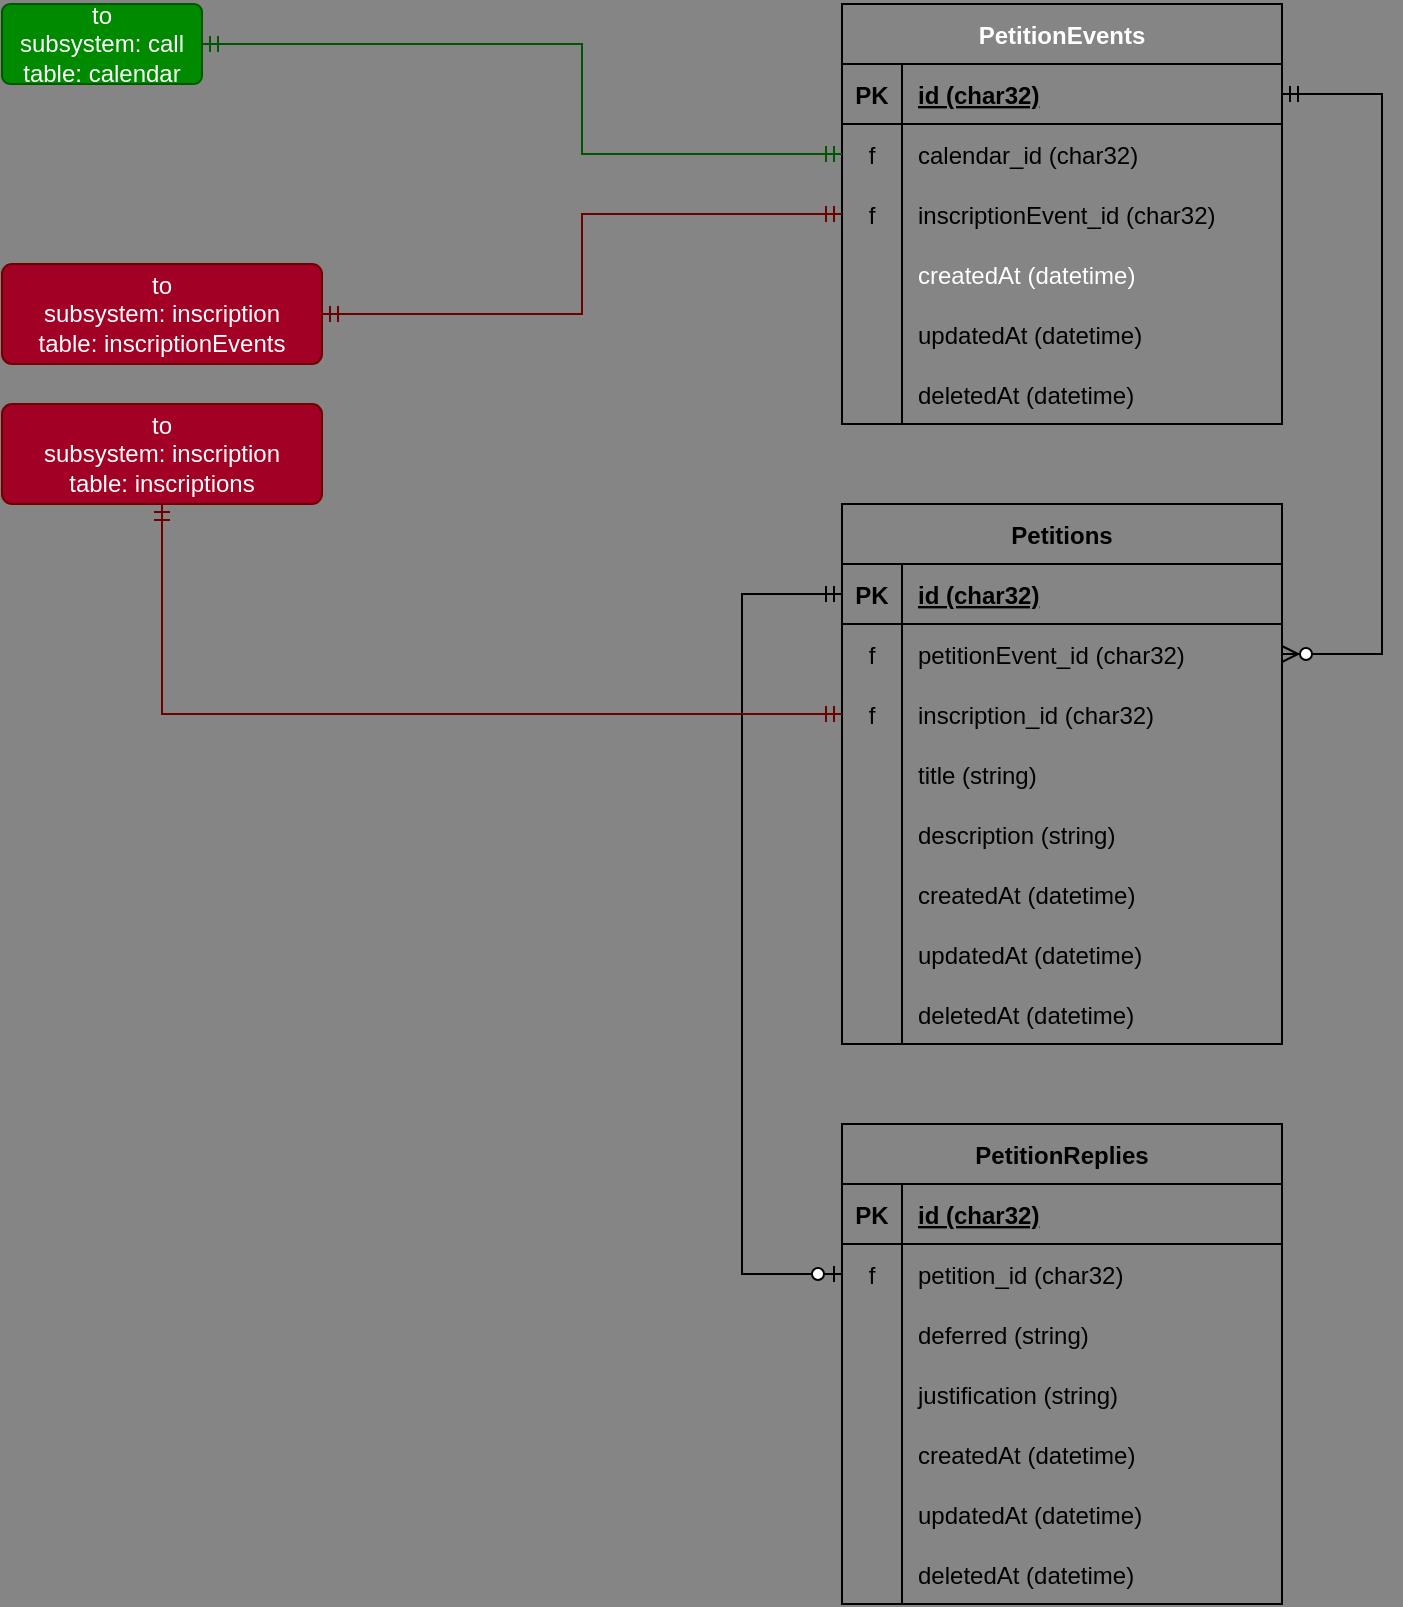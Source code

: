 <mxfile version="14.2.4" type="embed">
    <diagram id="L2zFwyqRx3bvxnhh8DpV" name="Page-1">
        <mxGraphModel dx="1352" dy="781" grid="1" gridSize="10" guides="1" tooltips="1" connect="1" arrows="1" fold="1" page="1" pageScale="1" pageWidth="827" pageHeight="1169" background="#858585" math="0" shadow="0">
            <root>
                <mxCell id="0"/>
                <mxCell id="1" parent="0"/>
                <mxCell id="N2YWU0T3yL40sIDLOQy2-25" value="PetitionEvents" style="shape=table;startSize=30;container=1;collapsible=1;childLayout=tableLayout;fixedRows=1;rowLines=0;fontStyle=1;align=center;resizeLast=1;fontColor=#ffffff;fillColor=none;rounded=0;sketch=0;noLabel=0;strokeColor=#000000;" parent="1" vertex="1">
                    <mxGeometry x="450" y="100" width="220" height="210" as="geometry"/>
                </mxCell>
                <mxCell id="N2YWU0T3yL40sIDLOQy2-26" value="" style="shape=partialRectangle;collapsible=0;dropTarget=0;pointerEvents=0;fillColor=none;top=0;left=0;bottom=1;right=0;points=[[0,0.5],[1,0.5]];portConstraint=eastwest;" parent="N2YWU0T3yL40sIDLOQy2-25" vertex="1">
                    <mxGeometry y="30" width="220" height="30" as="geometry"/>
                </mxCell>
                <mxCell id="N2YWU0T3yL40sIDLOQy2-27" value="PK" style="shape=partialRectangle;connectable=0;fillColor=none;top=0;left=0;bottom=0;right=0;fontStyle=1;overflow=hidden;" parent="N2YWU0T3yL40sIDLOQy2-26" vertex="1">
                    <mxGeometry width="30" height="30" as="geometry"/>
                </mxCell>
                <mxCell id="N2YWU0T3yL40sIDLOQy2-28" value="id (char32)" style="shape=partialRectangle;connectable=0;fillColor=none;top=0;left=0;bottom=0;right=0;align=left;spacingLeft=6;fontStyle=5;overflow=hidden;" parent="N2YWU0T3yL40sIDLOQy2-26" vertex="1">
                    <mxGeometry x="30" width="190" height="30" as="geometry"/>
                </mxCell>
                <mxCell id="N2YWU0T3yL40sIDLOQy2-29" value="" style="shape=partialRectangle;collapsible=0;dropTarget=0;pointerEvents=0;fillColor=none;top=0;left=0;bottom=0;right=0;points=[[0,0.5],[1,0.5]];portConstraint=eastwest;" parent="N2YWU0T3yL40sIDLOQy2-25" vertex="1">
                    <mxGeometry y="60" width="220" height="30" as="geometry"/>
                </mxCell>
                <mxCell id="N2YWU0T3yL40sIDLOQy2-30" value="f" style="shape=partialRectangle;connectable=0;fillColor=none;top=0;left=0;bottom=0;right=0;editable=1;overflow=hidden;" parent="N2YWU0T3yL40sIDLOQy2-29" vertex="1">
                    <mxGeometry width="30" height="30" as="geometry"/>
                </mxCell>
                <mxCell id="N2YWU0T3yL40sIDLOQy2-31" value="calendar_id (char32)" style="shape=partialRectangle;connectable=0;fillColor=none;top=0;left=0;bottom=0;right=0;align=left;spacingLeft=6;overflow=hidden;" parent="N2YWU0T3yL40sIDLOQy2-29" vertex="1">
                    <mxGeometry x="30" width="190" height="30" as="geometry"/>
                </mxCell>
                <mxCell id="N2YWU0T3yL40sIDLOQy2-32" value="" style="shape=partialRectangle;collapsible=0;dropTarget=0;pointerEvents=0;fillColor=none;top=0;left=0;bottom=0;right=0;points=[[0,0.5],[1,0.5]];portConstraint=eastwest;" parent="N2YWU0T3yL40sIDLOQy2-25" vertex="1">
                    <mxGeometry y="90" width="220" height="30" as="geometry"/>
                </mxCell>
                <mxCell id="N2YWU0T3yL40sIDLOQy2-33" value="f" style="shape=partialRectangle;connectable=0;fillColor=none;top=0;left=0;bottom=0;right=0;editable=1;overflow=hidden;" parent="N2YWU0T3yL40sIDLOQy2-32" vertex="1">
                    <mxGeometry width="30" height="30" as="geometry"/>
                </mxCell>
                <mxCell id="N2YWU0T3yL40sIDLOQy2-34" value="inscriptionEvent_id (char32)" style="shape=partialRectangle;connectable=0;fillColor=none;top=0;left=0;bottom=0;right=0;align=left;spacingLeft=6;overflow=hidden;" parent="N2YWU0T3yL40sIDLOQy2-32" vertex="1">
                    <mxGeometry x="30" width="190" height="30" as="geometry"/>
                </mxCell>
                <mxCell id="vElu4ASvFblQ5TX130j5-1" style="shape=partialRectangle;collapsible=0;dropTarget=0;pointerEvents=0;fillColor=none;top=0;left=0;bottom=0;right=0;points=[[0,0.5],[1,0.5]];portConstraint=eastwest;" parent="N2YWU0T3yL40sIDLOQy2-25" vertex="1">
                    <mxGeometry y="120" width="220" height="30" as="geometry"/>
                </mxCell>
                <mxCell id="vElu4ASvFblQ5TX130j5-2" style="shape=partialRectangle;connectable=0;fillColor=none;top=0;left=0;bottom=0;right=0;editable=1;overflow=hidden;" parent="vElu4ASvFblQ5TX130j5-1" vertex="1">
                    <mxGeometry width="30" height="30" as="geometry"/>
                </mxCell>
                <mxCell id="vElu4ASvFblQ5TX130j5-3" value="createdAt (datetime)" style="shape=partialRectangle;connectable=0;top=0;left=0;bottom=0;right=0;align=left;spacingLeft=6;overflow=hidden;strokeColor=#3700CC;fontColor=#ffffff;fillColor=none;" parent="vElu4ASvFblQ5TX130j5-1" vertex="1">
                    <mxGeometry x="30" width="190" height="30" as="geometry"/>
                </mxCell>
                <mxCell id="vElu4ASvFblQ5TX130j5-4" style="shape=partialRectangle;collapsible=0;dropTarget=0;pointerEvents=0;fillColor=none;top=0;left=0;bottom=0;right=0;points=[[0,0.5],[1,0.5]];portConstraint=eastwest;" parent="N2YWU0T3yL40sIDLOQy2-25" vertex="1">
                    <mxGeometry y="150" width="220" height="30" as="geometry"/>
                </mxCell>
                <mxCell id="vElu4ASvFblQ5TX130j5-5" style="shape=partialRectangle;connectable=0;fillColor=none;top=0;left=0;bottom=0;right=0;editable=1;overflow=hidden;" parent="vElu4ASvFblQ5TX130j5-4" vertex="1">
                    <mxGeometry width="30" height="30" as="geometry"/>
                </mxCell>
                <mxCell id="vElu4ASvFblQ5TX130j5-6" value="updatedAt (datetime)" style="shape=partialRectangle;connectable=0;fillColor=none;top=0;left=0;bottom=0;right=0;align=left;spacingLeft=6;overflow=hidden;" parent="vElu4ASvFblQ5TX130j5-4" vertex="1">
                    <mxGeometry x="30" width="190" height="30" as="geometry"/>
                </mxCell>
                <mxCell id="vElu4ASvFblQ5TX130j5-7" style="shape=partialRectangle;collapsible=0;dropTarget=0;pointerEvents=0;fillColor=none;top=0;left=0;bottom=0;right=0;points=[[0,0.5],[1,0.5]];portConstraint=eastwest;" parent="N2YWU0T3yL40sIDLOQy2-25" vertex="1">
                    <mxGeometry y="180" width="220" height="30" as="geometry"/>
                </mxCell>
                <mxCell id="vElu4ASvFblQ5TX130j5-8" style="shape=partialRectangle;connectable=0;fillColor=none;top=0;left=0;bottom=0;right=0;editable=1;overflow=hidden;" parent="vElu4ASvFblQ5TX130j5-7" vertex="1">
                    <mxGeometry width="30" height="30" as="geometry"/>
                </mxCell>
                <mxCell id="vElu4ASvFblQ5TX130j5-9" value="deletedAt (datetime)" style="shape=partialRectangle;connectable=0;fillColor=none;top=0;left=0;bottom=0;right=0;align=left;spacingLeft=6;overflow=hidden;" parent="vElu4ASvFblQ5TX130j5-7" vertex="1">
                    <mxGeometry x="30" width="190" height="30" as="geometry"/>
                </mxCell>
                <mxCell id="N2YWU0T3yL40sIDLOQy2-45" value="Petitions" style="shape=table;startSize=30;container=1;collapsible=1;childLayout=tableLayout;fixedRows=1;rowLines=0;fontStyle=1;align=center;resizeLast=1;fillColor=none;strokeColor=#000000;fontColor=#000000;" parent="1" vertex="1">
                    <mxGeometry x="450" y="350" width="220" height="270" as="geometry"/>
                </mxCell>
                <mxCell id="N2YWU0T3yL40sIDLOQy2-46" value="" style="shape=partialRectangle;collapsible=0;dropTarget=0;pointerEvents=0;fillColor=none;top=0;left=0;bottom=1;right=0;points=[[0,0.5],[1,0.5]];portConstraint=eastwest;" parent="N2YWU0T3yL40sIDLOQy2-45" vertex="1">
                    <mxGeometry y="30" width="220" height="30" as="geometry"/>
                </mxCell>
                <mxCell id="N2YWU0T3yL40sIDLOQy2-47" value="PK" style="shape=partialRectangle;connectable=0;fillColor=none;top=0;left=0;bottom=0;right=0;fontStyle=1;overflow=hidden;" parent="N2YWU0T3yL40sIDLOQy2-46" vertex="1">
                    <mxGeometry width="30" height="30" as="geometry"/>
                </mxCell>
                <mxCell id="N2YWU0T3yL40sIDLOQy2-48" value="id (char32)" style="shape=partialRectangle;connectable=0;top=0;left=0;bottom=0;right=0;align=left;spacingLeft=6;fontStyle=5;overflow=hidden;fillColor=none;" parent="N2YWU0T3yL40sIDLOQy2-46" vertex="1">
                    <mxGeometry x="30" width="190" height="30" as="geometry"/>
                </mxCell>
                <mxCell id="N2YWU0T3yL40sIDLOQy2-79" style="shape=partialRectangle;collapsible=0;dropTarget=0;pointerEvents=0;fillColor=none;top=0;left=0;bottom=0;right=0;points=[[0,0.5],[1,0.5]];portConstraint=eastwest;" parent="N2YWU0T3yL40sIDLOQy2-45" vertex="1">
                    <mxGeometry y="60" width="220" height="30" as="geometry"/>
                </mxCell>
                <mxCell id="N2YWU0T3yL40sIDLOQy2-80" value="f" style="shape=partialRectangle;connectable=0;fillColor=none;top=0;left=0;bottom=0;right=0;editable=1;overflow=hidden;" parent="N2YWU0T3yL40sIDLOQy2-79" vertex="1">
                    <mxGeometry width="30" height="30" as="geometry"/>
                </mxCell>
                <mxCell id="N2YWU0T3yL40sIDLOQy2-81" value="petitionEvent_id (char32)" style="shape=partialRectangle;connectable=0;top=0;left=0;bottom=0;right=0;align=left;spacingLeft=6;overflow=hidden;fillColor=none;" parent="N2YWU0T3yL40sIDLOQy2-79" vertex="1">
                    <mxGeometry x="30" width="190" height="30" as="geometry"/>
                </mxCell>
                <mxCell id="N2YWU0T3yL40sIDLOQy2-49" value="" style="shape=partialRectangle;collapsible=0;dropTarget=0;pointerEvents=0;fillColor=none;top=0;left=0;bottom=0;right=0;points=[[0,0.5],[1,0.5]];portConstraint=eastwest;" parent="N2YWU0T3yL40sIDLOQy2-45" vertex="1">
                    <mxGeometry y="90" width="220" height="30" as="geometry"/>
                </mxCell>
                <mxCell id="N2YWU0T3yL40sIDLOQy2-50" value="f" style="shape=partialRectangle;connectable=0;fillColor=none;top=0;left=0;bottom=0;right=0;editable=1;overflow=hidden;" parent="N2YWU0T3yL40sIDLOQy2-49" vertex="1">
                    <mxGeometry width="30" height="30" as="geometry"/>
                </mxCell>
                <mxCell id="N2YWU0T3yL40sIDLOQy2-51" value="inscription_id (char32)" style="shape=partialRectangle;connectable=0;fillColor=none;top=0;left=0;bottom=0;right=0;align=left;spacingLeft=6;overflow=hidden;" parent="N2YWU0T3yL40sIDLOQy2-49" vertex="1">
                    <mxGeometry x="30" width="190" height="30" as="geometry"/>
                </mxCell>
                <mxCell id="N2YWU0T3yL40sIDLOQy2-55" style="shape=partialRectangle;collapsible=0;dropTarget=0;pointerEvents=0;fillColor=none;top=0;left=0;bottom=0;right=0;points=[[0,0.5],[1,0.5]];portConstraint=eastwest;" parent="N2YWU0T3yL40sIDLOQy2-45" vertex="1">
                    <mxGeometry y="120" width="220" height="30" as="geometry"/>
                </mxCell>
                <mxCell id="N2YWU0T3yL40sIDLOQy2-56" style="shape=partialRectangle;connectable=0;fillColor=none;top=0;left=0;bottom=0;right=0;editable=1;overflow=hidden;" parent="N2YWU0T3yL40sIDLOQy2-55" vertex="1">
                    <mxGeometry width="30" height="30" as="geometry"/>
                </mxCell>
                <mxCell id="N2YWU0T3yL40sIDLOQy2-57" value="title (string)" style="shape=partialRectangle;connectable=0;fillColor=none;top=0;left=0;bottom=0;right=0;align=left;spacingLeft=6;overflow=hidden;" parent="N2YWU0T3yL40sIDLOQy2-55" vertex="1">
                    <mxGeometry x="30" width="190" height="30" as="geometry"/>
                </mxCell>
                <mxCell id="N2YWU0T3yL40sIDLOQy2-58" style="shape=partialRectangle;collapsible=0;dropTarget=0;pointerEvents=0;fillColor=none;top=0;left=0;bottom=0;right=0;points=[[0,0.5],[1,0.5]];portConstraint=eastwest;" parent="N2YWU0T3yL40sIDLOQy2-45" vertex="1">
                    <mxGeometry y="150" width="220" height="30" as="geometry"/>
                </mxCell>
                <mxCell id="N2YWU0T3yL40sIDLOQy2-59" style="shape=partialRectangle;connectable=0;fillColor=none;top=0;left=0;bottom=0;right=0;editable=1;overflow=hidden;" parent="N2YWU0T3yL40sIDLOQy2-58" vertex="1">
                    <mxGeometry width="30" height="30" as="geometry"/>
                </mxCell>
                <mxCell id="N2YWU0T3yL40sIDLOQy2-60" value="description (string)" style="shape=partialRectangle;connectable=0;fillColor=none;top=0;left=0;bottom=0;right=0;align=left;spacingLeft=6;overflow=hidden;" parent="N2YWU0T3yL40sIDLOQy2-58" vertex="1">
                    <mxGeometry x="30" width="190" height="30" as="geometry"/>
                </mxCell>
                <mxCell id="N2YWU0T3yL40sIDLOQy2-67" style="shape=partialRectangle;collapsible=0;dropTarget=0;pointerEvents=0;fillColor=none;top=0;left=0;bottom=0;right=0;points=[[0,0.5],[1,0.5]];portConstraint=eastwest;" parent="N2YWU0T3yL40sIDLOQy2-45" vertex="1">
                    <mxGeometry y="180" width="220" height="30" as="geometry"/>
                </mxCell>
                <mxCell id="N2YWU0T3yL40sIDLOQy2-68" style="shape=partialRectangle;connectable=0;fillColor=none;top=0;left=0;bottom=0;right=0;editable=1;overflow=hidden;" parent="N2YWU0T3yL40sIDLOQy2-67" vertex="1">
                    <mxGeometry width="30" height="30" as="geometry"/>
                </mxCell>
                <mxCell id="N2YWU0T3yL40sIDLOQy2-69" value="createdAt (datetime)" style="shape=partialRectangle;connectable=0;fillColor=none;top=0;left=0;bottom=0;right=0;align=left;spacingLeft=6;overflow=hidden;" parent="N2YWU0T3yL40sIDLOQy2-67" vertex="1">
                    <mxGeometry x="30" width="190" height="30" as="geometry"/>
                </mxCell>
                <mxCell id="N2YWU0T3yL40sIDLOQy2-70" style="shape=partialRectangle;collapsible=0;dropTarget=0;pointerEvents=0;fillColor=none;top=0;left=0;bottom=0;right=0;points=[[0,0.5],[1,0.5]];portConstraint=eastwest;" parent="N2YWU0T3yL40sIDLOQy2-45" vertex="1">
                    <mxGeometry y="210" width="220" height="30" as="geometry"/>
                </mxCell>
                <mxCell id="N2YWU0T3yL40sIDLOQy2-71" style="shape=partialRectangle;connectable=0;fillColor=none;top=0;left=0;bottom=0;right=0;editable=1;overflow=hidden;" parent="N2YWU0T3yL40sIDLOQy2-70" vertex="1">
                    <mxGeometry width="30" height="30" as="geometry"/>
                </mxCell>
                <mxCell id="N2YWU0T3yL40sIDLOQy2-72" value="updatedAt (datetime)" style="shape=partialRectangle;connectable=0;fillColor=none;top=0;left=0;bottom=0;right=0;align=left;spacingLeft=6;overflow=hidden;" parent="N2YWU0T3yL40sIDLOQy2-70" vertex="1">
                    <mxGeometry x="30" width="190" height="30" as="geometry"/>
                </mxCell>
                <mxCell id="N2YWU0T3yL40sIDLOQy2-73" style="shape=partialRectangle;collapsible=0;dropTarget=0;pointerEvents=0;fillColor=none;top=0;left=0;bottom=0;right=0;points=[[0,0.5],[1,0.5]];portConstraint=eastwest;" parent="N2YWU0T3yL40sIDLOQy2-45" vertex="1">
                    <mxGeometry y="240" width="220" height="30" as="geometry"/>
                </mxCell>
                <mxCell id="N2YWU0T3yL40sIDLOQy2-74" style="shape=partialRectangle;connectable=0;fillColor=none;top=0;left=0;bottom=0;right=0;editable=1;overflow=hidden;" parent="N2YWU0T3yL40sIDLOQy2-73" vertex="1">
                    <mxGeometry width="30" height="30" as="geometry"/>
                </mxCell>
                <mxCell id="N2YWU0T3yL40sIDLOQy2-75" value="deletedAt (datetime)" style="shape=partialRectangle;connectable=0;fillColor=none;top=0;left=0;bottom=0;right=0;align=left;spacingLeft=6;overflow=hidden;" parent="N2YWU0T3yL40sIDLOQy2-73" vertex="1">
                    <mxGeometry x="30" width="190" height="30" as="geometry"/>
                </mxCell>
                <mxCell id="N2YWU0T3yL40sIDLOQy2-91" style="edgeStyle=orthogonalEdgeStyle;rounded=0;orthogonalLoop=1;jettySize=auto;html=1;startArrow=ERzeroToMany;startFill=1;endArrow=ERmandOne;endFill=0;entryX=1;entryY=0.5;entryDx=0;entryDy=0;exitX=1;exitY=0.5;exitDx=0;exitDy=0;strokeColor=#000000;" parent="1" source="N2YWU0T3yL40sIDLOQy2-79" target="N2YWU0T3yL40sIDLOQy2-26" edge="1">
                    <mxGeometry relative="1" as="geometry">
                        <Array as="points">
                            <mxPoint x="720" y="425"/>
                            <mxPoint x="720" y="145"/>
                        </Array>
                    </mxGeometry>
                </mxCell>
                <mxCell id="N2YWU0T3yL40sIDLOQy2-97" value="to&lt;br&gt;subsystem: call&lt;br&gt;table: calendar" style="rounded=1;arcSize=10;whiteSpace=wrap;html=1;align=center;strokeColor=#005700;fillColor=#008a00;fontColor=#ffffff;" parent="1" vertex="1">
                    <mxGeometry x="30" y="100" width="100" height="40" as="geometry"/>
                </mxCell>
                <mxCell id="N2YWU0T3yL40sIDLOQy2-98" style="edgeStyle=orthogonalEdgeStyle;rounded=0;orthogonalLoop=1;jettySize=auto;html=1;entryX=1;entryY=0.5;entryDx=0;entryDy=0;startArrow=ERmandOne;startFill=0;endArrow=ERmandOne;endFill=0;fillColor=#008a00;strokeColor=#005700;" parent="1" source="N2YWU0T3yL40sIDLOQy2-29" target="N2YWU0T3yL40sIDLOQy2-97" edge="1">
                    <mxGeometry relative="1" as="geometry">
                        <Array as="points">
                            <mxPoint x="320" y="175"/>
                            <mxPoint x="320" y="120"/>
                        </Array>
                    </mxGeometry>
                </mxCell>
                <mxCell id="N2YWU0T3yL40sIDLOQy2-99" value="to&lt;br&gt;subsystem: inscription&lt;br&gt;table: inscriptionEvents" style="rounded=1;arcSize=10;whiteSpace=wrap;html=1;align=center;strokeColor=#6F0000;fillColor=#a20025;fontColor=#ffffff;" parent="1" vertex="1">
                    <mxGeometry x="30" y="230" width="160" height="50" as="geometry"/>
                </mxCell>
                <mxCell id="N2YWU0T3yL40sIDLOQy2-100" style="edgeStyle=orthogonalEdgeStyle;rounded=0;orthogonalLoop=1;jettySize=auto;html=1;entryX=1;entryY=0.5;entryDx=0;entryDy=0;startArrow=ERmandOne;startFill=0;endArrow=ERmandOne;endFill=0;fillColor=#a20025;strokeColor=#6F0000;" parent="1" source="N2YWU0T3yL40sIDLOQy2-32" target="N2YWU0T3yL40sIDLOQy2-99" edge="1">
                    <mxGeometry relative="1" as="geometry"/>
                </mxCell>
                <mxCell id="N2YWU0T3yL40sIDLOQy2-101" value="to&lt;br&gt;subsystem: inscription&lt;br&gt;table: inscriptions" style="rounded=1;arcSize=10;whiteSpace=wrap;html=1;align=center;strokeColor=#6F0000;fillColor=#a20025;fontColor=#ffffff;" parent="1" vertex="1">
                    <mxGeometry x="30" y="300" width="160" height="50" as="geometry"/>
                </mxCell>
                <mxCell id="xPUukCzDINqgLXDKiLEO-1" value="PetitionReplies" style="shape=table;startSize=30;container=1;collapsible=1;childLayout=tableLayout;fixedRows=1;rowLines=0;fontStyle=1;align=center;resizeLast=1;fillColor=none;strokeColor=#000000;fontColor=#000000;" parent="1" vertex="1">
                    <mxGeometry x="450" y="660" width="220" height="240" as="geometry"/>
                </mxCell>
                <mxCell id="xPUukCzDINqgLXDKiLEO-2" value="" style="shape=partialRectangle;collapsible=0;dropTarget=0;pointerEvents=0;fillColor=none;top=0;left=0;bottom=1;right=0;points=[[0,0.5],[1,0.5]];portConstraint=eastwest;" parent="xPUukCzDINqgLXDKiLEO-1" vertex="1">
                    <mxGeometry y="30" width="220" height="30" as="geometry"/>
                </mxCell>
                <mxCell id="xPUukCzDINqgLXDKiLEO-3" value="PK" style="shape=partialRectangle;connectable=0;fillColor=none;top=0;left=0;bottom=0;right=0;fontStyle=1;overflow=hidden;" parent="xPUukCzDINqgLXDKiLEO-2" vertex="1">
                    <mxGeometry width="30" height="30" as="geometry"/>
                </mxCell>
                <mxCell id="xPUukCzDINqgLXDKiLEO-4" value="id (char32)" style="shape=partialRectangle;connectable=0;top=0;left=0;bottom=0;right=0;align=left;spacingLeft=6;fontStyle=5;overflow=hidden;fillColor=none;" parent="xPUukCzDINqgLXDKiLEO-2" vertex="1">
                    <mxGeometry x="30" width="190" height="30" as="geometry"/>
                </mxCell>
                <mxCell id="xPUukCzDINqgLXDKiLEO-5" style="shape=partialRectangle;collapsible=0;dropTarget=0;pointerEvents=0;fillColor=none;top=0;left=0;bottom=0;right=0;points=[[0,0.5],[1,0.5]];portConstraint=eastwest;" parent="xPUukCzDINqgLXDKiLEO-1" vertex="1">
                    <mxGeometry y="60" width="220" height="30" as="geometry"/>
                </mxCell>
                <mxCell id="xPUukCzDINqgLXDKiLEO-6" value="f" style="shape=partialRectangle;connectable=0;fillColor=none;top=0;left=0;bottom=0;right=0;editable=1;overflow=hidden;" parent="xPUukCzDINqgLXDKiLEO-5" vertex="1">
                    <mxGeometry width="30" height="30" as="geometry"/>
                </mxCell>
                <mxCell id="xPUukCzDINqgLXDKiLEO-7" value="petition_id (char32)" style="shape=partialRectangle;connectable=0;top=0;left=0;bottom=0;right=0;align=left;spacingLeft=6;overflow=hidden;fillColor=none;" parent="xPUukCzDINqgLXDKiLEO-5" vertex="1">
                    <mxGeometry x="30" width="190" height="30" as="geometry"/>
                </mxCell>
                <mxCell id="xPUukCzDINqgLXDKiLEO-17" style="shape=partialRectangle;collapsible=0;dropTarget=0;pointerEvents=0;fillColor=none;top=0;left=0;bottom=0;right=0;points=[[0,0.5],[1,0.5]];portConstraint=eastwest;" parent="xPUukCzDINqgLXDKiLEO-1" vertex="1">
                    <mxGeometry y="90" width="220" height="30" as="geometry"/>
                </mxCell>
                <mxCell id="xPUukCzDINqgLXDKiLEO-18" style="shape=partialRectangle;connectable=0;fillColor=none;top=0;left=0;bottom=0;right=0;editable=1;overflow=hidden;" parent="xPUukCzDINqgLXDKiLEO-17" vertex="1">
                    <mxGeometry width="30" height="30" as="geometry"/>
                </mxCell>
                <mxCell id="xPUukCzDINqgLXDKiLEO-19" value="deferred (string)" style="shape=partialRectangle;connectable=0;fillColor=none;top=0;left=0;bottom=0;right=0;align=left;spacingLeft=6;overflow=hidden;" parent="xPUukCzDINqgLXDKiLEO-17" vertex="1">
                    <mxGeometry x="30" width="190" height="30" as="geometry"/>
                </mxCell>
                <mxCell id="xPUukCzDINqgLXDKiLEO-20" style="shape=partialRectangle;collapsible=0;dropTarget=0;pointerEvents=0;fillColor=none;top=0;left=0;bottom=0;right=0;points=[[0,0.5],[1,0.5]];portConstraint=eastwest;" parent="xPUukCzDINqgLXDKiLEO-1" vertex="1">
                    <mxGeometry y="120" width="220" height="30" as="geometry"/>
                </mxCell>
                <mxCell id="xPUukCzDINqgLXDKiLEO-21" style="shape=partialRectangle;connectable=0;fillColor=none;top=0;left=0;bottom=0;right=0;editable=1;overflow=hidden;" parent="xPUukCzDINqgLXDKiLEO-20" vertex="1">
                    <mxGeometry width="30" height="30" as="geometry"/>
                </mxCell>
                <mxCell id="xPUukCzDINqgLXDKiLEO-22" value="justification (string)" style="shape=partialRectangle;connectable=0;fillColor=none;top=0;left=0;bottom=0;right=0;align=left;spacingLeft=6;overflow=hidden;" parent="xPUukCzDINqgLXDKiLEO-20" vertex="1">
                    <mxGeometry x="30" width="190" height="30" as="geometry"/>
                </mxCell>
                <mxCell id="xPUukCzDINqgLXDKiLEO-23" style="shape=partialRectangle;collapsible=0;dropTarget=0;pointerEvents=0;fillColor=none;top=0;left=0;bottom=0;right=0;points=[[0,0.5],[1,0.5]];portConstraint=eastwest;" parent="xPUukCzDINqgLXDKiLEO-1" vertex="1">
                    <mxGeometry y="150" width="220" height="30" as="geometry"/>
                </mxCell>
                <mxCell id="xPUukCzDINqgLXDKiLEO-24" style="shape=partialRectangle;connectable=0;fillColor=none;top=0;left=0;bottom=0;right=0;editable=1;overflow=hidden;" parent="xPUukCzDINqgLXDKiLEO-23" vertex="1">
                    <mxGeometry width="30" height="30" as="geometry"/>
                </mxCell>
                <mxCell id="xPUukCzDINqgLXDKiLEO-25" value="createdAt (datetime)" style="shape=partialRectangle;connectable=0;fillColor=none;top=0;left=0;bottom=0;right=0;align=left;spacingLeft=6;overflow=hidden;" parent="xPUukCzDINqgLXDKiLEO-23" vertex="1">
                    <mxGeometry x="30" width="190" height="30" as="geometry"/>
                </mxCell>
                <mxCell id="xPUukCzDINqgLXDKiLEO-26" style="shape=partialRectangle;collapsible=0;dropTarget=0;pointerEvents=0;fillColor=none;top=0;left=0;bottom=0;right=0;points=[[0,0.5],[1,0.5]];portConstraint=eastwest;" parent="xPUukCzDINqgLXDKiLEO-1" vertex="1">
                    <mxGeometry y="180" width="220" height="30" as="geometry"/>
                </mxCell>
                <mxCell id="xPUukCzDINqgLXDKiLEO-27" style="shape=partialRectangle;connectable=0;fillColor=none;top=0;left=0;bottom=0;right=0;editable=1;overflow=hidden;" parent="xPUukCzDINqgLXDKiLEO-26" vertex="1">
                    <mxGeometry width="30" height="30" as="geometry"/>
                </mxCell>
                <mxCell id="xPUukCzDINqgLXDKiLEO-28" value="updatedAt (datetime)" style="shape=partialRectangle;connectable=0;fillColor=none;top=0;left=0;bottom=0;right=0;align=left;spacingLeft=6;overflow=hidden;" parent="xPUukCzDINqgLXDKiLEO-26" vertex="1">
                    <mxGeometry x="30" width="190" height="30" as="geometry"/>
                </mxCell>
                <mxCell id="xPUukCzDINqgLXDKiLEO-29" style="shape=partialRectangle;collapsible=0;dropTarget=0;pointerEvents=0;fillColor=none;top=0;left=0;bottom=0;right=0;points=[[0,0.5],[1,0.5]];portConstraint=eastwest;" parent="xPUukCzDINqgLXDKiLEO-1" vertex="1">
                    <mxGeometry y="210" width="220" height="30" as="geometry"/>
                </mxCell>
                <mxCell id="xPUukCzDINqgLXDKiLEO-30" style="shape=partialRectangle;connectable=0;fillColor=none;top=0;left=0;bottom=0;right=0;editable=1;overflow=hidden;" parent="xPUukCzDINqgLXDKiLEO-29" vertex="1">
                    <mxGeometry width="30" height="30" as="geometry"/>
                </mxCell>
                <mxCell id="xPUukCzDINqgLXDKiLEO-31" value="deletedAt (datetime)" style="shape=partialRectangle;connectable=0;fillColor=none;top=0;left=0;bottom=0;right=0;align=left;spacingLeft=6;overflow=hidden;" parent="xPUukCzDINqgLXDKiLEO-29" vertex="1">
                    <mxGeometry x="30" width="190" height="30" as="geometry"/>
                </mxCell>
                <mxCell id="xPUukCzDINqgLXDKiLEO-37" style="edgeStyle=orthogonalEdgeStyle;rounded=0;orthogonalLoop=1;jettySize=auto;html=1;entryX=0;entryY=0.5;entryDx=0;entryDy=0;startArrow=ERzeroToOne;startFill=1;endArrow=ERmandOne;endFill=0;strokeColor=#000000;" parent="1" source="xPUukCzDINqgLXDKiLEO-5" target="N2YWU0T3yL40sIDLOQy2-46" edge="1">
                    <mxGeometry relative="1" as="geometry">
                        <Array as="points">
                            <mxPoint x="400" y="735"/>
                            <mxPoint x="400" y="395"/>
                        </Array>
                    </mxGeometry>
                </mxCell>
                <mxCell id="9" style="edgeStyle=orthogonalEdgeStyle;rounded=0;orthogonalLoop=1;jettySize=auto;html=1;entryX=0.5;entryY=1;entryDx=0;entryDy=0;strokeColor=#6F0000;fontColor=#000000;endArrow=ERmandOne;endFill=0;startArrow=ERmandOne;startFill=0;fillColor=#a20025;" edge="1" parent="1" source="N2YWU0T3yL40sIDLOQy2-49" target="N2YWU0T3yL40sIDLOQy2-101">
                    <mxGeometry relative="1" as="geometry"/>
                </mxCell>
            </root>
        </mxGraphModel>
    </diagram>
</mxfile>
